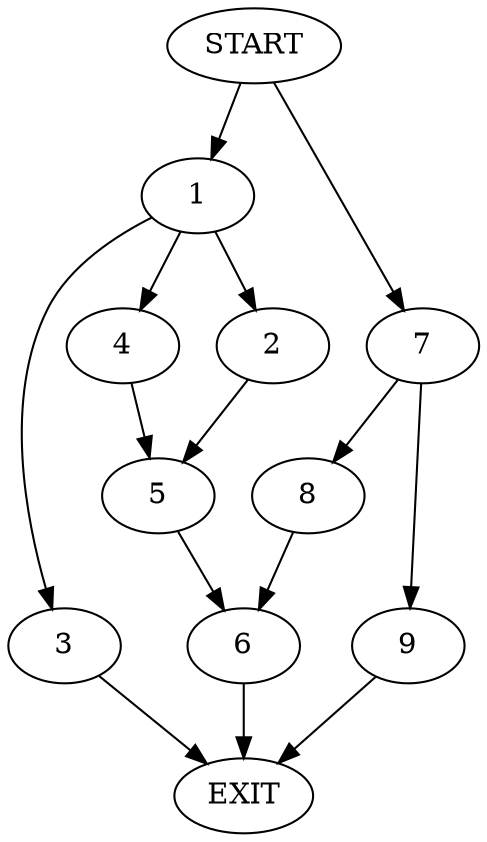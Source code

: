 digraph {
0 [label="START"];
1;
2;
3;
4;
5;
6;
7;
8;
9;
10 [label="EXIT"];
0 -> 1;
1 -> 2;
1 -> 3;
1 -> 4;
4 -> 5;
3 -> 10;
2 -> 5;
5 -> 6;
6 -> 10;
0 -> 7;
7 -> 8;
7 -> 9;
8 -> 6;
9 -> 10;
}